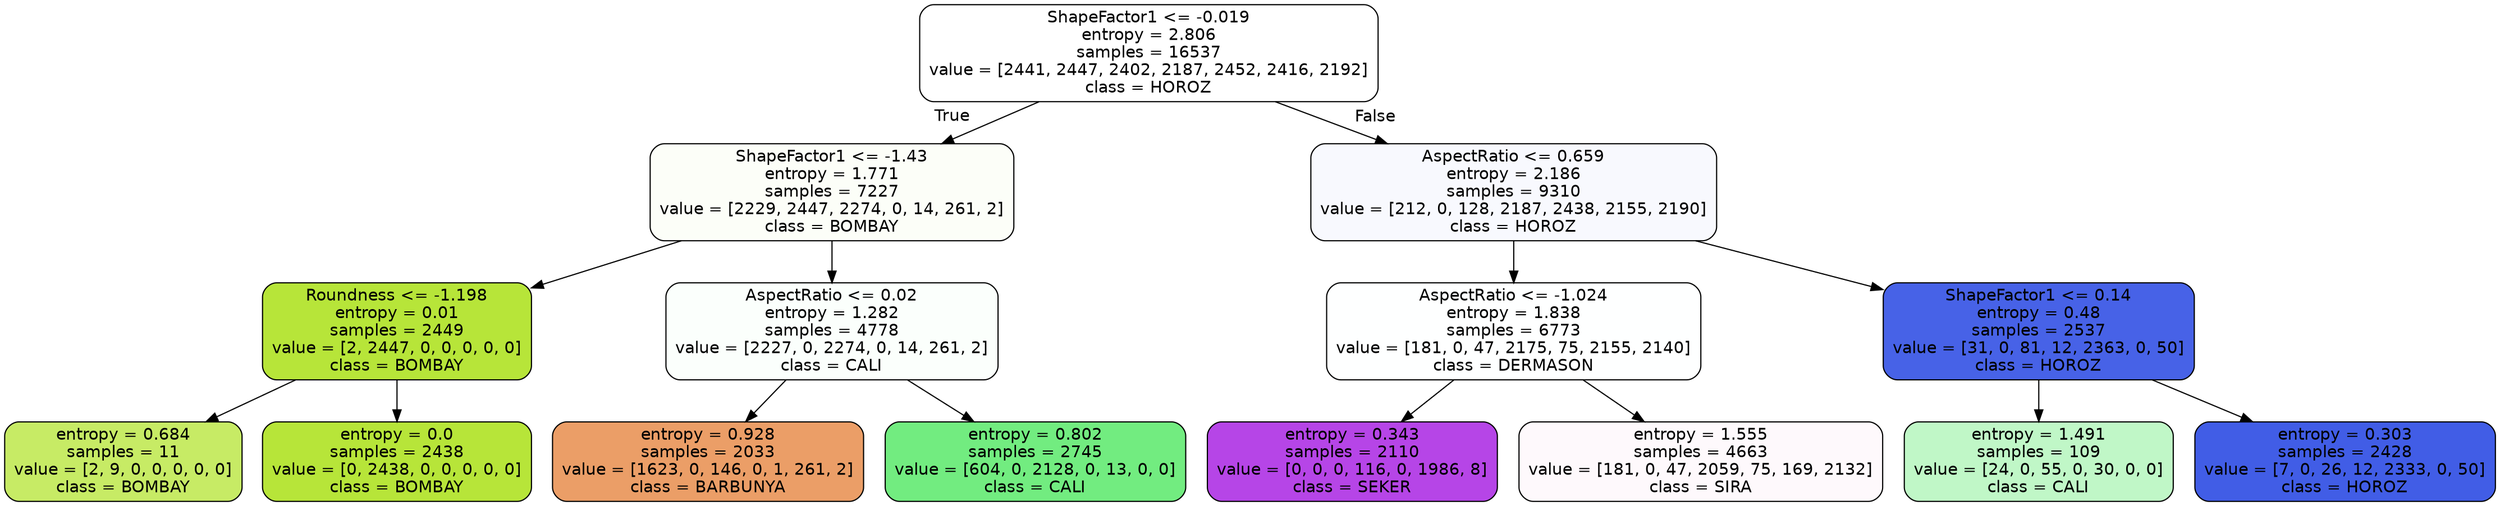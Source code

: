 digraph Tree {
node [shape=box, style="filled, rounded", color="black", fontname="helvetica"] ;
edge [fontname="helvetica"] ;
0 [label="ShapeFactor1 <= -0.019\nentropy = 2.806\nsamples = 16537\nvalue = [2441, 2447, 2402, 2187, 2452, 2416, 2192]\nclass = HOROZ", fillcolor="#ffffff"] ;
1 [label="ShapeFactor1 <= -1.43\nentropy = 1.771\nsamples = 7227\nvalue = [2229, 2447, 2274, 0, 14, 261, 2]\nclass = BOMBAY", fillcolor="#fcfef8"] ;
0 -> 1 [labeldistance=2.5, labelangle=45, headlabel="True"] ;
2 [label="Roundness <= -1.198\nentropy = 0.01\nsamples = 2449\nvalue = [2, 2447, 0, 0, 0, 0, 0]\nclass = BOMBAY", fillcolor="#b7e539"] ;
1 -> 2 ;
3 [label="entropy = 0.684\nsamples = 11\nvalue = [2, 9, 0, 0, 0, 0, 0]\nclass = BOMBAY", fillcolor="#c7eb65"] ;
2 -> 3 ;
4 [label="entropy = 0.0\nsamples = 2438\nvalue = [0, 2438, 0, 0, 0, 0, 0]\nclass = BOMBAY", fillcolor="#b7e539"] ;
2 -> 4 ;
5 [label="AspectRatio <= 0.02\nentropy = 1.282\nsamples = 4778\nvalue = [2227, 0, 2274, 0, 14, 261, 2]\nclass = CALI", fillcolor="#fbfffc"] ;
1 -> 5 ;
6 [label="entropy = 0.928\nsamples = 2033\nvalue = [1623, 0, 146, 0, 1, 261, 2]\nclass = BARBUNYA", fillcolor="#eb9e67"] ;
5 -> 6 ;
7 [label="entropy = 0.802\nsamples = 2745\nvalue = [604, 0, 2128, 0, 13, 0, 0]\nclass = CALI", fillcolor="#72ec80"] ;
5 -> 7 ;
8 [label="AspectRatio <= 0.659\nentropy = 2.186\nsamples = 9310\nvalue = [212, 0, 128, 2187, 2438, 2155, 2190]\nclass = HOROZ", fillcolor="#f8f9fe"] ;
0 -> 8 [labeldistance=2.5, labelangle=-45, headlabel="False"] ;
9 [label="AspectRatio <= -1.024\nentropy = 1.838\nsamples = 6773\nvalue = [181, 0, 47, 2175, 75, 2155, 2140]\nclass = DERMASON", fillcolor="#feffff"] ;
8 -> 9 ;
10 [label="entropy = 0.343\nsamples = 2110\nvalue = [0, 0, 0, 116, 0, 1986, 8]\nclass = SEKER", fillcolor="#b645e7"] ;
9 -> 10 ;
11 [label="entropy = 1.555\nsamples = 4663\nvalue = [181, 0, 47, 2059, 75, 169, 2132]\nclass = SIRA", fillcolor="#fef9fc"] ;
9 -> 11 ;
12 [label="ShapeFactor1 <= 0.14\nentropy = 0.48\nsamples = 2537\nvalue = [31, 0, 81, 12, 2363, 0, 50]\nclass = HOROZ", fillcolor="#4762e7"] ;
8 -> 12 ;
13 [label="entropy = 1.491\nsamples = 109\nvalue = [24, 0, 55, 0, 30, 0, 0]\nclass = CALI", fillcolor="#c0f7c7"] ;
12 -> 13 ;
14 [label="entropy = 0.303\nsamples = 2428\nvalue = [7, 0, 26, 12, 2333, 0, 50]\nclass = HOROZ", fillcolor="#415de6"] ;
12 -> 14 ;
}